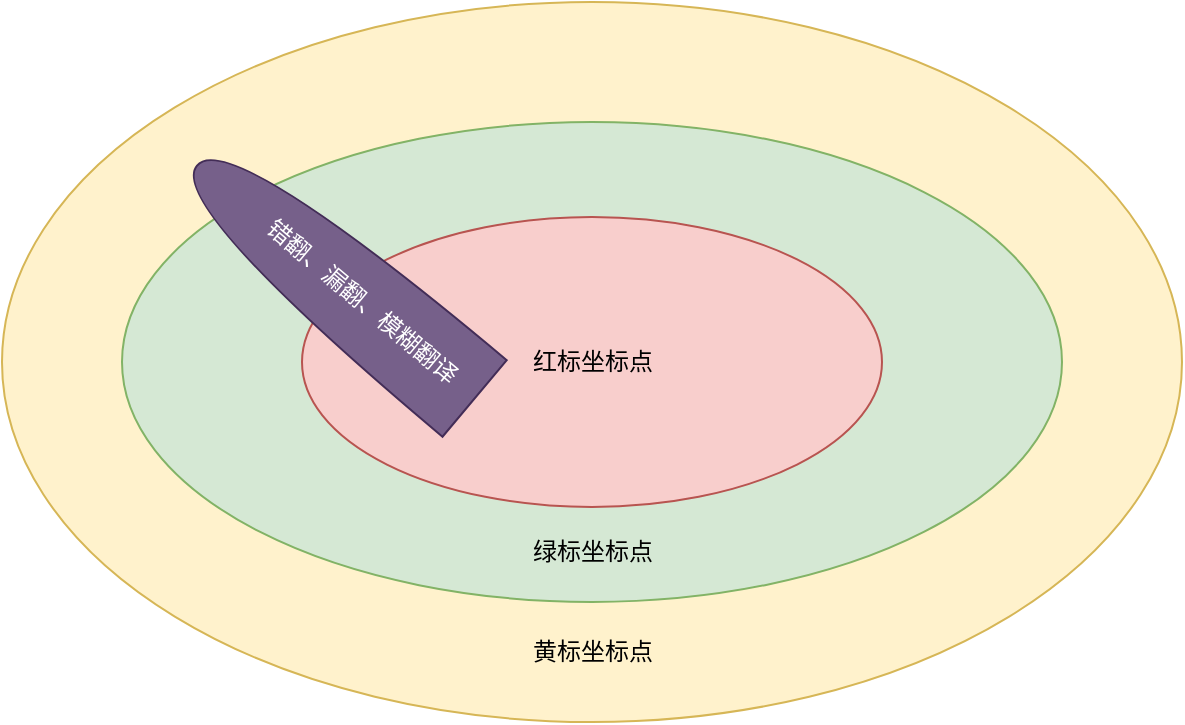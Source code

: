 <mxfile version="21.7.5" type="device">
  <diagram name="第 1 页" id="z8OuZn5OgA-DyvEjLKh9">
    <mxGraphModel dx="917" dy="592" grid="1" gridSize="10" guides="1" tooltips="1" connect="1" arrows="1" fold="1" page="1" pageScale="1" pageWidth="827" pageHeight="1169" math="0" shadow="0">
      <root>
        <mxCell id="0" />
        <mxCell id="1" parent="0" />
        <mxCell id="Relw7SzlwrJ3lvGeGyho-1" value="" style="ellipse;whiteSpace=wrap;html=1;strokeColor=#d6b656;fillColor=#fff2cc;" vertex="1" parent="1">
          <mxGeometry x="70" y="200" width="590" height="360" as="geometry" />
        </mxCell>
        <mxCell id="Relw7SzlwrJ3lvGeGyho-2" value="" style="ellipse;whiteSpace=wrap;html=1;strokeColor=#82b366;fillColor=#d5e8d4;" vertex="1" parent="1">
          <mxGeometry x="130" y="260" width="470" height="240" as="geometry" />
        </mxCell>
        <mxCell id="Relw7SzlwrJ3lvGeGyho-3" value="" style="ellipse;whiteSpace=wrap;html=1;strokeColor=#b85450;fillColor=#f8cecc;" vertex="1" parent="1">
          <mxGeometry x="220" y="307.5" width="290" height="145" as="geometry" />
        </mxCell>
        <mxCell id="Relw7SzlwrJ3lvGeGyho-5" value="" style="shape=or;whiteSpace=wrap;html=1;rotation=-140;fillColor=#76608a;fontColor=#ffffff;strokeColor=#432D57;" vertex="1" parent="1">
          <mxGeometry x="146.33" y="315" width="181.17" height="50" as="geometry" />
        </mxCell>
        <mxCell id="Relw7SzlwrJ3lvGeGyho-6" value="红标坐标点" style="text;html=1;strokeColor=none;fillColor=none;align=center;verticalAlign=middle;whiteSpace=wrap;rounded=0;" vertex="1" parent="1">
          <mxGeometry x="327.5" y="365" width="75" height="30" as="geometry" />
        </mxCell>
        <mxCell id="Relw7SzlwrJ3lvGeGyho-7" value="绿标坐标点" style="text;html=1;strokeColor=none;fillColor=none;align=center;verticalAlign=middle;whiteSpace=wrap;rounded=0;" vertex="1" parent="1">
          <mxGeometry x="327.5" y="460" width="75" height="30" as="geometry" />
        </mxCell>
        <mxCell id="Relw7SzlwrJ3lvGeGyho-8" value="黄标坐标点" style="text;html=1;strokeColor=none;fillColor=none;align=center;verticalAlign=middle;whiteSpace=wrap;rounded=0;" vertex="1" parent="1">
          <mxGeometry x="327.5" y="510" width="75" height="30" as="geometry" />
        </mxCell>
        <mxCell id="Relw7SzlwrJ3lvGeGyho-9" value="&lt;font color=&quot;#ffffff&quot;&gt;错翻、漏翻、模糊翻译&lt;/font&gt;" style="text;html=1;strokeColor=none;fillColor=none;align=center;verticalAlign=middle;whiteSpace=wrap;rounded=0;rotation=40;" vertex="1" parent="1">
          <mxGeometry x="180.0" y="335" width="140" height="30" as="geometry" />
        </mxCell>
      </root>
    </mxGraphModel>
  </diagram>
</mxfile>
